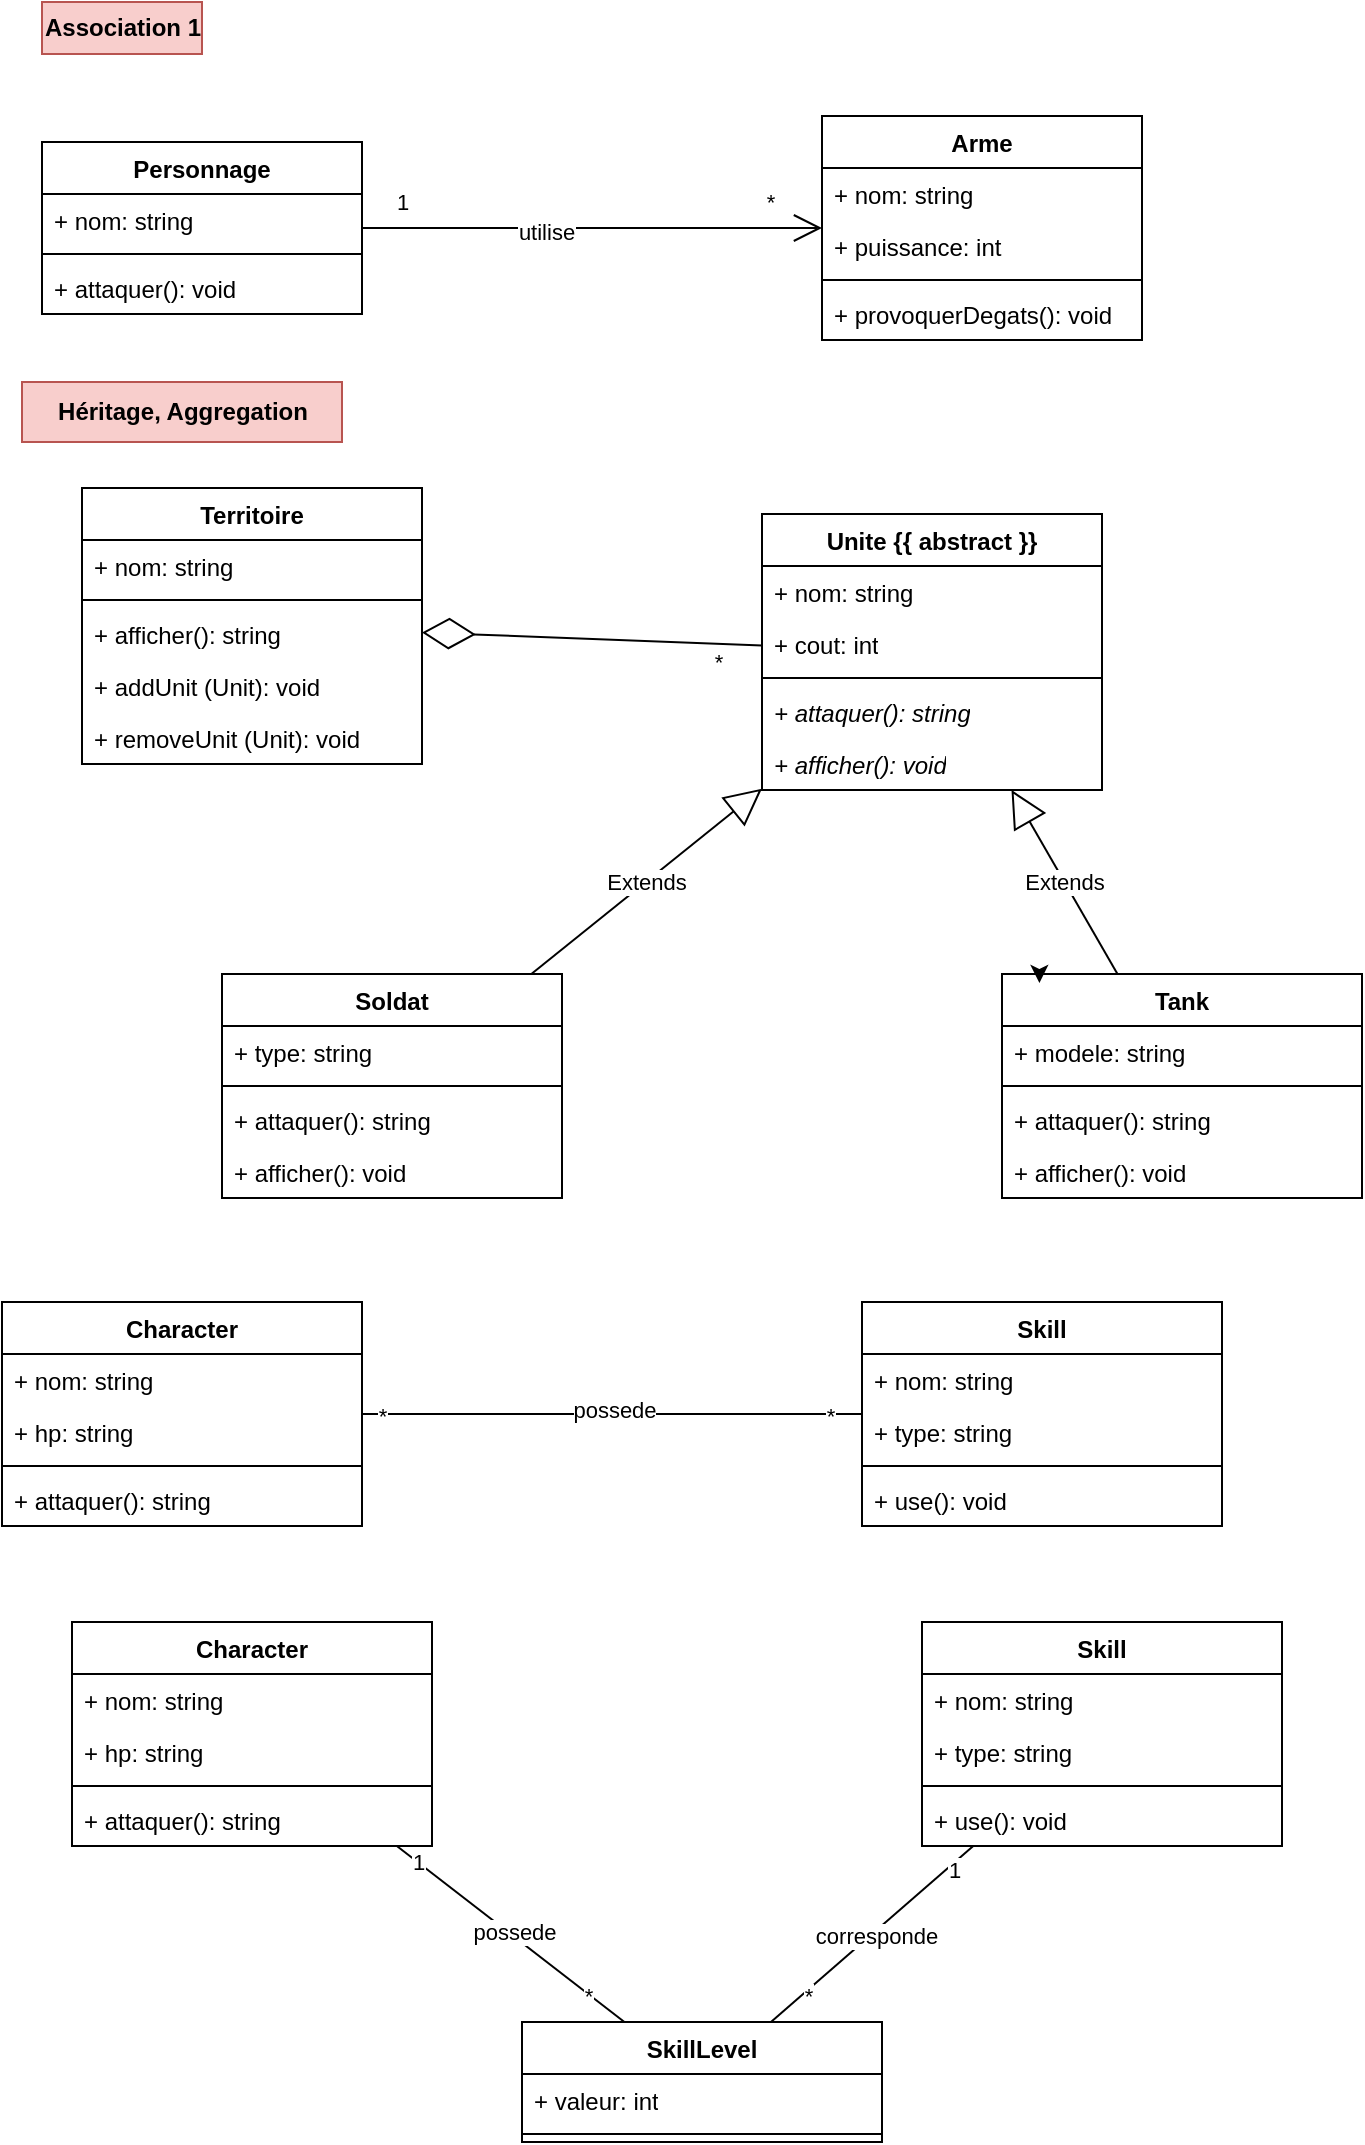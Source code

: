 <mxfile>
    <diagram name="Page-1" id="aN8ZIyzXkwRXm69rHZbp">
        <mxGraphModel dx="693" dy="434" grid="1" gridSize="10" guides="1" tooltips="1" connect="1" arrows="1" fold="1" page="1" pageScale="1" pageWidth="827" pageHeight="1169" math="0" shadow="0">
            <root>
                <mxCell id="0"/>
                <mxCell id="1" parent="0"/>
                <mxCell id="aUz_ZK9BbRg5ZtyEk44K-5" value="Personnage" style="swimlane;fontStyle=1;align=center;verticalAlign=top;childLayout=stackLayout;horizontal=1;startSize=26;horizontalStack=0;resizeParent=1;resizeParentMax=0;resizeLast=0;collapsible=1;marginBottom=0;whiteSpace=wrap;html=1;" parent="1" vertex="1">
                    <mxGeometry x="110" y="110" width="160" height="86" as="geometry"/>
                </mxCell>
                <mxCell id="aUz_ZK9BbRg5ZtyEk44K-6" value="+ nom: string" style="text;strokeColor=none;fillColor=none;align=left;verticalAlign=top;spacingLeft=4;spacingRight=4;overflow=hidden;rotatable=0;points=[[0,0.5],[1,0.5]];portConstraint=eastwest;whiteSpace=wrap;html=1;" parent="aUz_ZK9BbRg5ZtyEk44K-5" vertex="1">
                    <mxGeometry y="26" width="160" height="26" as="geometry"/>
                </mxCell>
                <mxCell id="aUz_ZK9BbRg5ZtyEk44K-7" value="" style="line;strokeWidth=1;fillColor=none;align=left;verticalAlign=middle;spacingTop=-1;spacingLeft=3;spacingRight=3;rotatable=0;labelPosition=right;points=[];portConstraint=eastwest;strokeColor=inherit;" parent="aUz_ZK9BbRg5ZtyEk44K-5" vertex="1">
                    <mxGeometry y="52" width="160" height="8" as="geometry"/>
                </mxCell>
                <mxCell id="aUz_ZK9BbRg5ZtyEk44K-8" value="+ attaquer(): void" style="text;strokeColor=none;fillColor=none;align=left;verticalAlign=top;spacingLeft=4;spacingRight=4;overflow=hidden;rotatable=0;points=[[0,0.5],[1,0.5]];portConstraint=eastwest;whiteSpace=wrap;html=1;" parent="aUz_ZK9BbRg5ZtyEk44K-5" vertex="1">
                    <mxGeometry y="60" width="160" height="26" as="geometry"/>
                </mxCell>
                <mxCell id="aUz_ZK9BbRg5ZtyEk44K-9" value="Arme" style="swimlane;fontStyle=1;align=center;verticalAlign=top;childLayout=stackLayout;horizontal=1;startSize=26;horizontalStack=0;resizeParent=1;resizeParentMax=0;resizeLast=0;collapsible=1;marginBottom=0;whiteSpace=wrap;html=1;" parent="1" vertex="1">
                    <mxGeometry x="500" y="97" width="160" height="112" as="geometry"/>
                </mxCell>
                <mxCell id="aUz_ZK9BbRg5ZtyEk44K-10" value="+ nom: string" style="text;strokeColor=none;fillColor=none;align=left;verticalAlign=top;spacingLeft=4;spacingRight=4;overflow=hidden;rotatable=0;points=[[0,0.5],[1,0.5]];portConstraint=eastwest;whiteSpace=wrap;html=1;" parent="aUz_ZK9BbRg5ZtyEk44K-9" vertex="1">
                    <mxGeometry y="26" width="160" height="26" as="geometry"/>
                </mxCell>
                <mxCell id="aUz_ZK9BbRg5ZtyEk44K-17" value="+ puissance: int" style="text;strokeColor=none;fillColor=none;align=left;verticalAlign=top;spacingLeft=4;spacingRight=4;overflow=hidden;rotatable=0;points=[[0,0.5],[1,0.5]];portConstraint=eastwest;whiteSpace=wrap;html=1;" parent="aUz_ZK9BbRg5ZtyEk44K-9" vertex="1">
                    <mxGeometry y="52" width="160" height="26" as="geometry"/>
                </mxCell>
                <mxCell id="aUz_ZK9BbRg5ZtyEk44K-11" value="" style="line;strokeWidth=1;fillColor=none;align=left;verticalAlign=middle;spacingTop=-1;spacingLeft=3;spacingRight=3;rotatable=0;labelPosition=right;points=[];portConstraint=eastwest;strokeColor=inherit;" parent="aUz_ZK9BbRg5ZtyEk44K-9" vertex="1">
                    <mxGeometry y="78" width="160" height="8" as="geometry"/>
                </mxCell>
                <mxCell id="aUz_ZK9BbRg5ZtyEk44K-12" value="+ provoquerDegats(): void" style="text;strokeColor=none;fillColor=none;align=left;verticalAlign=top;spacingLeft=4;spacingRight=4;overflow=hidden;rotatable=0;points=[[0,0.5],[1,0.5]];portConstraint=eastwest;whiteSpace=wrap;html=1;" parent="aUz_ZK9BbRg5ZtyEk44K-9" vertex="1">
                    <mxGeometry y="86" width="160" height="26" as="geometry"/>
                </mxCell>
                <mxCell id="aUz_ZK9BbRg5ZtyEk44K-13" value="" style="endArrow=open;endFill=1;endSize=12;html=1;rounded=0;" parent="1" source="aUz_ZK9BbRg5ZtyEk44K-5" target="aUz_ZK9BbRg5ZtyEk44K-9" edge="1">
                    <mxGeometry width="160" relative="1" as="geometry">
                        <mxPoint x="330" y="250" as="sourcePoint"/>
                        <mxPoint x="490" y="250" as="targetPoint"/>
                    </mxGeometry>
                </mxCell>
                <mxCell id="aUz_ZK9BbRg5ZtyEk44K-14" value="utilise" style="edgeLabel;html=1;align=center;verticalAlign=middle;resizable=0;points=[];" parent="aUz_ZK9BbRg5ZtyEk44K-13" vertex="1" connectable="0">
                    <mxGeometry x="-0.198" y="-2" relative="1" as="geometry">
                        <mxPoint as="offset"/>
                    </mxGeometry>
                </mxCell>
                <mxCell id="aUz_ZK9BbRg5ZtyEk44K-15" value="*" style="edgeLabel;html=1;align=center;verticalAlign=middle;resizable=0;points=[];" parent="aUz_ZK9BbRg5ZtyEk44K-13" vertex="1" connectable="0">
                    <mxGeometry x="0.768" y="1" relative="1" as="geometry">
                        <mxPoint y="-12" as="offset"/>
                    </mxGeometry>
                </mxCell>
                <mxCell id="aUz_ZK9BbRg5ZtyEk44K-16" value="1" style="edgeLabel;html=1;align=center;verticalAlign=middle;resizable=0;points=[];" parent="aUz_ZK9BbRg5ZtyEk44K-13" vertex="1" connectable="0">
                    <mxGeometry x="-0.919" y="-2" relative="1" as="geometry">
                        <mxPoint x="10" y="-15" as="offset"/>
                    </mxGeometry>
                </mxCell>
                <mxCell id="zJZkMIfIbWRu1AFllGiO-1" value="Territoire" style="swimlane;fontStyle=1;align=center;verticalAlign=top;childLayout=stackLayout;horizontal=1;startSize=26;horizontalStack=0;resizeParent=1;resizeParentMax=0;resizeLast=0;collapsible=1;marginBottom=0;whiteSpace=wrap;html=1;" parent="1" vertex="1">
                    <mxGeometry x="130" y="283" width="170" height="138" as="geometry"/>
                </mxCell>
                <mxCell id="zJZkMIfIbWRu1AFllGiO-2" value="+ nom: string" style="text;strokeColor=none;fillColor=none;align=left;verticalAlign=top;spacingLeft=4;spacingRight=4;overflow=hidden;rotatable=0;points=[[0,0.5],[1,0.5]];portConstraint=eastwest;whiteSpace=wrap;html=1;" parent="zJZkMIfIbWRu1AFllGiO-1" vertex="1">
                    <mxGeometry y="26" width="170" height="26" as="geometry"/>
                </mxCell>
                <mxCell id="zJZkMIfIbWRu1AFllGiO-3" value="" style="line;strokeWidth=1;fillColor=none;align=left;verticalAlign=middle;spacingTop=-1;spacingLeft=3;spacingRight=3;rotatable=0;labelPosition=right;points=[];portConstraint=eastwest;strokeColor=inherit;" parent="zJZkMIfIbWRu1AFllGiO-1" vertex="1">
                    <mxGeometry y="52" width="170" height="8" as="geometry"/>
                </mxCell>
                <mxCell id="zJZkMIfIbWRu1AFllGiO-4" value="+ afficher(): string" style="text;strokeColor=none;fillColor=none;align=left;verticalAlign=top;spacingLeft=4;spacingRight=4;overflow=hidden;rotatable=0;points=[[0,0.5],[1,0.5]];portConstraint=eastwest;whiteSpace=wrap;html=1;" parent="zJZkMIfIbWRu1AFllGiO-1" vertex="1">
                    <mxGeometry y="60" width="170" height="26" as="geometry"/>
                </mxCell>
                <mxCell id="zJZkMIfIbWRu1AFllGiO-28" value="+ addUnit (Unit): void" style="text;strokeColor=none;fillColor=none;align=left;verticalAlign=top;spacingLeft=4;spacingRight=4;overflow=hidden;rotatable=0;points=[[0,0.5],[1,0.5]];portConstraint=eastwest;whiteSpace=wrap;html=1;" parent="zJZkMIfIbWRu1AFllGiO-1" vertex="1">
                    <mxGeometry y="86" width="170" height="26" as="geometry"/>
                </mxCell>
                <mxCell id="zJZkMIfIbWRu1AFllGiO-29" value="+ removeUnit (Unit): void" style="text;strokeColor=none;fillColor=none;align=left;verticalAlign=top;spacingLeft=4;spacingRight=4;overflow=hidden;rotatable=0;points=[[0,0.5],[1,0.5]];portConstraint=eastwest;whiteSpace=wrap;html=1;" parent="zJZkMIfIbWRu1AFllGiO-1" vertex="1">
                    <mxGeometry y="112" width="170" height="26" as="geometry"/>
                </mxCell>
                <mxCell id="zJZkMIfIbWRu1AFllGiO-5" value="Unite {{ abstract }}" style="swimlane;fontStyle=1;align=center;verticalAlign=top;childLayout=stackLayout;horizontal=1;startSize=26;horizontalStack=0;resizeParent=1;resizeParentMax=0;resizeLast=0;collapsible=1;marginBottom=0;whiteSpace=wrap;html=1;" parent="1" vertex="1">
                    <mxGeometry x="470" y="296" width="170" height="138" as="geometry"/>
                </mxCell>
                <mxCell id="zJZkMIfIbWRu1AFllGiO-6" value="+ nom: string" style="text;strokeColor=none;fillColor=none;align=left;verticalAlign=top;spacingLeft=4;spacingRight=4;overflow=hidden;rotatable=0;points=[[0,0.5],[1,0.5]];portConstraint=eastwest;whiteSpace=wrap;html=1;" parent="zJZkMIfIbWRu1AFllGiO-5" vertex="1">
                    <mxGeometry y="26" width="170" height="26" as="geometry"/>
                </mxCell>
                <mxCell id="zJZkMIfIbWRu1AFllGiO-20" value="+ cout: int" style="text;strokeColor=none;fillColor=none;align=left;verticalAlign=top;spacingLeft=4;spacingRight=4;overflow=hidden;rotatable=0;points=[[0,0.5],[1,0.5]];portConstraint=eastwest;whiteSpace=wrap;html=1;" parent="zJZkMIfIbWRu1AFllGiO-5" vertex="1">
                    <mxGeometry y="52" width="170" height="26" as="geometry"/>
                </mxCell>
                <mxCell id="zJZkMIfIbWRu1AFllGiO-7" value="" style="line;strokeWidth=1;fillColor=none;align=left;verticalAlign=middle;spacingTop=-1;spacingLeft=3;spacingRight=3;rotatable=0;labelPosition=right;points=[];portConstraint=eastwest;strokeColor=inherit;" parent="zJZkMIfIbWRu1AFllGiO-5" vertex="1">
                    <mxGeometry y="78" width="170" height="8" as="geometry"/>
                </mxCell>
                <mxCell id="zJZkMIfIbWRu1AFllGiO-8" value="+ attaquer(): string" style="text;strokeColor=none;fillColor=none;align=left;verticalAlign=top;spacingLeft=4;spacingRight=4;overflow=hidden;rotatable=0;points=[[0,0.5],[1,0.5]];portConstraint=eastwest;whiteSpace=wrap;html=1;fontStyle=2" parent="zJZkMIfIbWRu1AFllGiO-5" vertex="1">
                    <mxGeometry y="86" width="170" height="26" as="geometry"/>
                </mxCell>
                <mxCell id="zJZkMIfIbWRu1AFllGiO-31" value="+ afficher(): void" style="text;strokeColor=none;fillColor=none;align=left;verticalAlign=top;spacingLeft=4;spacingRight=4;overflow=hidden;rotatable=0;points=[[0,0.5],[1,0.5]];portConstraint=eastwest;whiteSpace=wrap;html=1;fontStyle=2" parent="zJZkMIfIbWRu1AFllGiO-5" vertex="1">
                    <mxGeometry y="112" width="170" height="26" as="geometry"/>
                </mxCell>
                <mxCell id="zJZkMIfIbWRu1AFllGiO-9" value="Soldat" style="swimlane;fontStyle=1;align=center;verticalAlign=top;childLayout=stackLayout;horizontal=1;startSize=26;horizontalStack=0;resizeParent=1;resizeParentMax=0;resizeLast=0;collapsible=1;marginBottom=0;whiteSpace=wrap;html=1;" parent="1" vertex="1">
                    <mxGeometry x="200" y="526" width="170" height="112" as="geometry"/>
                </mxCell>
                <mxCell id="zJZkMIfIbWRu1AFllGiO-10" value="+ type: string" style="text;strokeColor=none;fillColor=none;align=left;verticalAlign=top;spacingLeft=4;spacingRight=4;overflow=hidden;rotatable=0;points=[[0,0.5],[1,0.5]];portConstraint=eastwest;whiteSpace=wrap;html=1;" parent="zJZkMIfIbWRu1AFllGiO-9" vertex="1">
                    <mxGeometry y="26" width="170" height="26" as="geometry"/>
                </mxCell>
                <mxCell id="zJZkMIfIbWRu1AFllGiO-11" value="" style="line;strokeWidth=1;fillColor=none;align=left;verticalAlign=middle;spacingTop=-1;spacingLeft=3;spacingRight=3;rotatable=0;labelPosition=right;points=[];portConstraint=eastwest;strokeColor=inherit;" parent="zJZkMIfIbWRu1AFllGiO-9" vertex="1">
                    <mxGeometry y="52" width="170" height="8" as="geometry"/>
                </mxCell>
                <mxCell id="zJZkMIfIbWRu1AFllGiO-12" value="+ attaquer(): string" style="text;strokeColor=none;fillColor=none;align=left;verticalAlign=top;spacingLeft=4;spacingRight=4;overflow=hidden;rotatable=0;points=[[0,0.5],[1,0.5]];portConstraint=eastwest;whiteSpace=wrap;html=1;" parent="zJZkMIfIbWRu1AFllGiO-9" vertex="1">
                    <mxGeometry y="60" width="170" height="26" as="geometry"/>
                </mxCell>
                <mxCell id="zJZkMIfIbWRu1AFllGiO-33" value="+ afficher(): void" style="text;strokeColor=none;fillColor=none;align=left;verticalAlign=top;spacingLeft=4;spacingRight=4;overflow=hidden;rotatable=0;points=[[0,0.5],[1,0.5]];portConstraint=eastwest;whiteSpace=wrap;html=1;" parent="zJZkMIfIbWRu1AFllGiO-9" vertex="1">
                    <mxGeometry y="86" width="170" height="26" as="geometry"/>
                </mxCell>
                <mxCell id="zJZkMIfIbWRu1AFllGiO-13" value="Tank" style="swimlane;fontStyle=1;align=center;verticalAlign=top;childLayout=stackLayout;horizontal=1;startSize=26;horizontalStack=0;resizeParent=1;resizeParentMax=0;resizeLast=0;collapsible=1;marginBottom=0;whiteSpace=wrap;html=1;" parent="1" vertex="1">
                    <mxGeometry x="590" y="526" width="180" height="112" as="geometry"/>
                </mxCell>
                <mxCell id="zJZkMIfIbWRu1AFllGiO-14" value="+ modele: string" style="text;strokeColor=none;fillColor=none;align=left;verticalAlign=top;spacingLeft=4;spacingRight=4;overflow=hidden;rotatable=0;points=[[0,0.5],[1,0.5]];portConstraint=eastwest;whiteSpace=wrap;html=1;" parent="zJZkMIfIbWRu1AFllGiO-13" vertex="1">
                    <mxGeometry y="26" width="180" height="26" as="geometry"/>
                </mxCell>
                <mxCell id="zJZkMIfIbWRu1AFllGiO-15" value="" style="line;strokeWidth=1;fillColor=none;align=left;verticalAlign=middle;spacingTop=-1;spacingLeft=3;spacingRight=3;rotatable=0;labelPosition=right;points=[];portConstraint=eastwest;strokeColor=inherit;" parent="zJZkMIfIbWRu1AFllGiO-13" vertex="1">
                    <mxGeometry y="52" width="180" height="8" as="geometry"/>
                </mxCell>
                <mxCell id="zJZkMIfIbWRu1AFllGiO-16" value="+ attaquer(): string" style="text;strokeColor=none;fillColor=none;align=left;verticalAlign=top;spacingLeft=4;spacingRight=4;overflow=hidden;rotatable=0;points=[[0,0.5],[1,0.5]];portConstraint=eastwest;whiteSpace=wrap;html=1;" parent="zJZkMIfIbWRu1AFllGiO-13" vertex="1">
                    <mxGeometry y="60" width="180" height="26" as="geometry"/>
                </mxCell>
                <mxCell id="zJZkMIfIbWRu1AFllGiO-34" value="+ afficher(): void" style="text;strokeColor=none;fillColor=none;align=left;verticalAlign=top;spacingLeft=4;spacingRight=4;overflow=hidden;rotatable=0;points=[[0,0.5],[1,0.5]];portConstraint=eastwest;whiteSpace=wrap;html=1;" parent="zJZkMIfIbWRu1AFllGiO-13" vertex="1">
                    <mxGeometry y="86" width="180" height="26" as="geometry"/>
                </mxCell>
                <mxCell id="zJZkMIfIbWRu1AFllGiO-22" value="Extends" style="endArrow=block;endSize=16;endFill=0;html=1;rounded=0;" parent="1" source="zJZkMIfIbWRu1AFllGiO-9" target="zJZkMIfIbWRu1AFllGiO-5" edge="1">
                    <mxGeometry width="160" relative="1" as="geometry">
                        <mxPoint x="370" y="450" as="sourcePoint"/>
                        <mxPoint x="410" y="280" as="targetPoint"/>
                    </mxGeometry>
                </mxCell>
                <mxCell id="zJZkMIfIbWRu1AFllGiO-23" value="Extends" style="endArrow=block;endSize=16;endFill=0;html=1;rounded=0;" parent="1" source="zJZkMIfIbWRu1AFllGiO-13" target="zJZkMIfIbWRu1AFllGiO-5" edge="1">
                    <mxGeometry width="160" relative="1" as="geometry">
                        <mxPoint x="510" y="508" as="sourcePoint"/>
                        <mxPoint x="590" y="380" as="targetPoint"/>
                    </mxGeometry>
                </mxCell>
                <mxCell id="zJZkMIfIbWRu1AFllGiO-24" value="" style="endArrow=diamondThin;endFill=0;endSize=24;html=1;rounded=0;" parent="1" source="zJZkMIfIbWRu1AFllGiO-5" target="zJZkMIfIbWRu1AFllGiO-1" edge="1">
                    <mxGeometry width="160" relative="1" as="geometry">
                        <mxPoint x="320" y="420" as="sourcePoint"/>
                        <mxPoint x="130" y="420" as="targetPoint"/>
                    </mxGeometry>
                </mxCell>
                <mxCell id="zJZkMIfIbWRu1AFllGiO-25" value="*" style="edgeLabel;html=1;align=center;verticalAlign=middle;resizable=0;points=[];" parent="zJZkMIfIbWRu1AFllGiO-24" vertex="1" connectable="0">
                    <mxGeometry x="-0.733" y="2" relative="1" as="geometry">
                        <mxPoint y="7" as="offset"/>
                    </mxGeometry>
                </mxCell>
                <mxCell id="zJZkMIfIbWRu1AFllGiO-26" value="Association 1" style="text;align=center;fontStyle=1;verticalAlign=middle;spacingLeft=3;spacingRight=3;strokeColor=#b85450;rotatable=0;points=[[0,0.5],[1,0.5]];portConstraint=eastwest;html=1;fillColor=#f8cecc;" parent="1" vertex="1">
                    <mxGeometry x="110" y="40" width="80" height="26" as="geometry"/>
                </mxCell>
                <mxCell id="zJZkMIfIbWRu1AFllGiO-27" value="Héritage, Aggregation" style="text;align=center;fontStyle=1;verticalAlign=middle;spacingLeft=3;spacingRight=3;strokeColor=#b85450;rotatable=0;points=[[0,0.5],[1,0.5]];portConstraint=eastwest;html=1;fillColor=#f8cecc;" parent="1" vertex="1">
                    <mxGeometry x="100" y="230" width="160" height="30" as="geometry"/>
                </mxCell>
                <mxCell id="zJZkMIfIbWRu1AFllGiO-30" style="edgeStyle=orthogonalEdgeStyle;rounded=0;orthogonalLoop=1;jettySize=auto;html=1;exitX=0.25;exitY=0;exitDx=0;exitDy=0;entryX=0.104;entryY=0.04;entryDx=0;entryDy=0;entryPerimeter=0;" parent="1" source="zJZkMIfIbWRu1AFllGiO-13" target="zJZkMIfIbWRu1AFllGiO-13" edge="1">
                    <mxGeometry relative="1" as="geometry"/>
                </mxCell>
                <mxCell id="2" value="Character" style="swimlane;fontStyle=1;align=center;verticalAlign=top;childLayout=stackLayout;horizontal=1;startSize=26;horizontalStack=0;resizeParent=1;resizeParentMax=0;resizeLast=0;collapsible=1;marginBottom=0;whiteSpace=wrap;html=1;" vertex="1" parent="1">
                    <mxGeometry x="90" y="690" width="180" height="112" as="geometry"/>
                </mxCell>
                <mxCell id="3" value="+ nom: string" style="text;strokeColor=none;fillColor=none;align=left;verticalAlign=top;spacingLeft=4;spacingRight=4;overflow=hidden;rotatable=0;points=[[0,0.5],[1,0.5]];portConstraint=eastwest;whiteSpace=wrap;html=1;" vertex="1" parent="2">
                    <mxGeometry y="26" width="180" height="26" as="geometry"/>
                </mxCell>
                <mxCell id="4" value="+ hp: string" style="text;strokeColor=none;fillColor=none;align=left;verticalAlign=top;spacingLeft=4;spacingRight=4;overflow=hidden;rotatable=0;points=[[0,0.5],[1,0.5]];portConstraint=eastwest;whiteSpace=wrap;html=1;" vertex="1" parent="2">
                    <mxGeometry y="52" width="180" height="26" as="geometry"/>
                </mxCell>
                <mxCell id="5" value="" style="line;strokeWidth=1;fillColor=none;align=left;verticalAlign=middle;spacingTop=-1;spacingLeft=3;spacingRight=3;rotatable=0;labelPosition=right;points=[];portConstraint=eastwest;strokeColor=inherit;" vertex="1" parent="2">
                    <mxGeometry y="78" width="180" height="8" as="geometry"/>
                </mxCell>
                <mxCell id="6" value="+ attaquer(): string" style="text;strokeColor=none;fillColor=none;align=left;verticalAlign=top;spacingLeft=4;spacingRight=4;overflow=hidden;rotatable=0;points=[[0,0.5],[1,0.5]];portConstraint=eastwest;whiteSpace=wrap;html=1;" vertex="1" parent="2">
                    <mxGeometry y="86" width="180" height="26" as="geometry"/>
                </mxCell>
                <mxCell id="7" value="Skill" style="swimlane;fontStyle=1;align=center;verticalAlign=top;childLayout=stackLayout;horizontal=1;startSize=26;horizontalStack=0;resizeParent=1;resizeParentMax=0;resizeLast=0;collapsible=1;marginBottom=0;whiteSpace=wrap;html=1;" vertex="1" parent="1">
                    <mxGeometry x="520" y="690" width="180" height="112" as="geometry"/>
                </mxCell>
                <mxCell id="8" value="+ nom: string" style="text;strokeColor=none;fillColor=none;align=left;verticalAlign=top;spacingLeft=4;spacingRight=4;overflow=hidden;rotatable=0;points=[[0,0.5],[1,0.5]];portConstraint=eastwest;whiteSpace=wrap;html=1;" vertex="1" parent="7">
                    <mxGeometry y="26" width="180" height="26" as="geometry"/>
                </mxCell>
                <mxCell id="9" value="+ type: string" style="text;strokeColor=none;fillColor=none;align=left;verticalAlign=top;spacingLeft=4;spacingRight=4;overflow=hidden;rotatable=0;points=[[0,0.5],[1,0.5]];portConstraint=eastwest;whiteSpace=wrap;html=1;" vertex="1" parent="7">
                    <mxGeometry y="52" width="180" height="26" as="geometry"/>
                </mxCell>
                <mxCell id="10" value="" style="line;strokeWidth=1;fillColor=none;align=left;verticalAlign=middle;spacingTop=-1;spacingLeft=3;spacingRight=3;rotatable=0;labelPosition=right;points=[];portConstraint=eastwest;strokeColor=inherit;" vertex="1" parent="7">
                    <mxGeometry y="78" width="180" height="8" as="geometry"/>
                </mxCell>
                <mxCell id="11" value="+ use(): void" style="text;strokeColor=none;fillColor=none;align=left;verticalAlign=top;spacingLeft=4;spacingRight=4;overflow=hidden;rotatable=0;points=[[0,0.5],[1,0.5]];portConstraint=eastwest;whiteSpace=wrap;html=1;" vertex="1" parent="7">
                    <mxGeometry y="86" width="180" height="26" as="geometry"/>
                </mxCell>
                <mxCell id="12" value="" style="endArrow=none;html=1;rounded=0;startFill=0;" edge="1" parent="1" source="2" target="7">
                    <mxGeometry width="50" height="50" relative="1" as="geometry">
                        <mxPoint x="400" y="760" as="sourcePoint"/>
                        <mxPoint x="450" y="710" as="targetPoint"/>
                    </mxGeometry>
                </mxCell>
                <mxCell id="13" value="possede" style="edgeLabel;html=1;align=center;verticalAlign=middle;resizable=0;points=[];" vertex="1" connectable="0" parent="12">
                    <mxGeometry x="0.006" y="2" relative="1" as="geometry">
                        <mxPoint as="offset"/>
                    </mxGeometry>
                </mxCell>
                <mxCell id="14" value="*" style="edgeLabel;html=1;align=center;verticalAlign=middle;resizable=0;points=[];" vertex="1" connectable="0" parent="12">
                    <mxGeometry x="0.873" y="-1" relative="1" as="geometry">
                        <mxPoint as="offset"/>
                    </mxGeometry>
                </mxCell>
                <mxCell id="15" value="*" style="edgeLabel;html=1;align=center;verticalAlign=middle;resizable=0;points=[];" vertex="1" connectable="0" parent="12">
                    <mxGeometry x="-0.918" y="-1" relative="1" as="geometry">
                        <mxPoint as="offset"/>
                    </mxGeometry>
                </mxCell>
                <mxCell id="16" value="Character" style="swimlane;fontStyle=1;align=center;verticalAlign=top;childLayout=stackLayout;horizontal=1;startSize=26;horizontalStack=0;resizeParent=1;resizeParentMax=0;resizeLast=0;collapsible=1;marginBottom=0;whiteSpace=wrap;html=1;" vertex="1" parent="1">
                    <mxGeometry x="125" y="850" width="180" height="112" as="geometry"/>
                </mxCell>
                <mxCell id="17" value="+ nom: string" style="text;strokeColor=none;fillColor=none;align=left;verticalAlign=top;spacingLeft=4;spacingRight=4;overflow=hidden;rotatable=0;points=[[0,0.5],[1,0.5]];portConstraint=eastwest;whiteSpace=wrap;html=1;" vertex="1" parent="16">
                    <mxGeometry y="26" width="180" height="26" as="geometry"/>
                </mxCell>
                <mxCell id="18" value="+ hp: string" style="text;strokeColor=none;fillColor=none;align=left;verticalAlign=top;spacingLeft=4;spacingRight=4;overflow=hidden;rotatable=0;points=[[0,0.5],[1,0.5]];portConstraint=eastwest;whiteSpace=wrap;html=1;" vertex="1" parent="16">
                    <mxGeometry y="52" width="180" height="26" as="geometry"/>
                </mxCell>
                <mxCell id="19" value="" style="line;strokeWidth=1;fillColor=none;align=left;verticalAlign=middle;spacingTop=-1;spacingLeft=3;spacingRight=3;rotatable=0;labelPosition=right;points=[];portConstraint=eastwest;strokeColor=inherit;" vertex="1" parent="16">
                    <mxGeometry y="78" width="180" height="8" as="geometry"/>
                </mxCell>
                <mxCell id="20" value="+ attaquer(): string" style="text;strokeColor=none;fillColor=none;align=left;verticalAlign=top;spacingLeft=4;spacingRight=4;overflow=hidden;rotatable=0;points=[[0,0.5],[1,0.5]];portConstraint=eastwest;whiteSpace=wrap;html=1;" vertex="1" parent="16">
                    <mxGeometry y="86" width="180" height="26" as="geometry"/>
                </mxCell>
                <mxCell id="21" value="Skill" style="swimlane;fontStyle=1;align=center;verticalAlign=top;childLayout=stackLayout;horizontal=1;startSize=26;horizontalStack=0;resizeParent=1;resizeParentMax=0;resizeLast=0;collapsible=1;marginBottom=0;whiteSpace=wrap;html=1;" vertex="1" parent="1">
                    <mxGeometry x="550" y="850" width="180" height="112" as="geometry"/>
                </mxCell>
                <mxCell id="22" value="+ nom: string" style="text;strokeColor=none;fillColor=none;align=left;verticalAlign=top;spacingLeft=4;spacingRight=4;overflow=hidden;rotatable=0;points=[[0,0.5],[1,0.5]];portConstraint=eastwest;whiteSpace=wrap;html=1;" vertex="1" parent="21">
                    <mxGeometry y="26" width="180" height="26" as="geometry"/>
                </mxCell>
                <mxCell id="23" value="+ type: string" style="text;strokeColor=none;fillColor=none;align=left;verticalAlign=top;spacingLeft=4;spacingRight=4;overflow=hidden;rotatable=0;points=[[0,0.5],[1,0.5]];portConstraint=eastwest;whiteSpace=wrap;html=1;" vertex="1" parent="21">
                    <mxGeometry y="52" width="180" height="26" as="geometry"/>
                </mxCell>
                <mxCell id="24" value="" style="line;strokeWidth=1;fillColor=none;align=left;verticalAlign=middle;spacingTop=-1;spacingLeft=3;spacingRight=3;rotatable=0;labelPosition=right;points=[];portConstraint=eastwest;strokeColor=inherit;" vertex="1" parent="21">
                    <mxGeometry y="78" width="180" height="8" as="geometry"/>
                </mxCell>
                <mxCell id="25" value="+ use(): void" style="text;strokeColor=none;fillColor=none;align=left;verticalAlign=top;spacingLeft=4;spacingRight=4;overflow=hidden;rotatable=0;points=[[0,0.5],[1,0.5]];portConstraint=eastwest;whiteSpace=wrap;html=1;" vertex="1" parent="21">
                    <mxGeometry y="86" width="180" height="26" as="geometry"/>
                </mxCell>
                <mxCell id="26" value="SkillLevel" style="swimlane;fontStyle=1;align=center;verticalAlign=top;childLayout=stackLayout;horizontal=1;startSize=26;horizontalStack=0;resizeParent=1;resizeParentMax=0;resizeLast=0;collapsible=1;marginBottom=0;whiteSpace=wrap;html=1;" vertex="1" parent="1">
                    <mxGeometry x="350" y="1050" width="180" height="60" as="geometry"/>
                </mxCell>
                <mxCell id="27" value="+ valeur: int" style="text;strokeColor=none;fillColor=none;align=left;verticalAlign=top;spacingLeft=4;spacingRight=4;overflow=hidden;rotatable=0;points=[[0,0.5],[1,0.5]];portConstraint=eastwest;whiteSpace=wrap;html=1;" vertex="1" parent="26">
                    <mxGeometry y="26" width="180" height="26" as="geometry"/>
                </mxCell>
                <mxCell id="28" value="" style="line;strokeWidth=1;fillColor=none;align=left;verticalAlign=middle;spacingTop=-1;spacingLeft=3;spacingRight=3;rotatable=0;labelPosition=right;points=[];portConstraint=eastwest;strokeColor=inherit;" vertex="1" parent="26">
                    <mxGeometry y="52" width="180" height="8" as="geometry"/>
                </mxCell>
                <mxCell id="29" value="" style="endArrow=none;html=1;rounded=0;startFill=0;" edge="1" parent="1" source="16" target="26">
                    <mxGeometry width="50" height="50" relative="1" as="geometry">
                        <mxPoint x="210" y="1000" as="sourcePoint"/>
                        <mxPoint x="460" y="1000" as="targetPoint"/>
                    </mxGeometry>
                </mxCell>
                <mxCell id="30" value="possede" style="edgeLabel;html=1;align=center;verticalAlign=middle;resizable=0;points=[];" vertex="1" connectable="0" parent="29">
                    <mxGeometry x="0.006" y="2" relative="1" as="geometry">
                        <mxPoint as="offset"/>
                    </mxGeometry>
                </mxCell>
                <mxCell id="31" value="1" style="edgeLabel;html=1;align=center;verticalAlign=middle;resizable=0;points=[];" vertex="1" connectable="0" parent="29">
                    <mxGeometry x="-0.829" relative="1" as="geometry">
                        <mxPoint as="offset"/>
                    </mxGeometry>
                </mxCell>
                <mxCell id="32" value="*" style="edgeLabel;html=1;align=center;verticalAlign=middle;resizable=0;points=[];" vertex="1" connectable="0" parent="29">
                    <mxGeometry x="0.679" y="-1" relative="1" as="geometry">
                        <mxPoint as="offset"/>
                    </mxGeometry>
                </mxCell>
                <mxCell id="33" value="" style="endArrow=none;html=1;rounded=0;startFill=0;" edge="1" parent="1" source="21" target="26">
                    <mxGeometry width="50" height="50" relative="1" as="geometry">
                        <mxPoint x="440" y="980" as="sourcePoint"/>
                        <mxPoint x="554" y="1068" as="targetPoint"/>
                    </mxGeometry>
                </mxCell>
                <mxCell id="34" value="corresponde" style="edgeLabel;html=1;align=center;verticalAlign=middle;resizable=0;points=[];" vertex="1" connectable="0" parent="33">
                    <mxGeometry x="-0.007" y="2" relative="1" as="geometry">
                        <mxPoint as="offset"/>
                    </mxGeometry>
                </mxCell>
                <mxCell id="35" value="*" style="edgeLabel;html=1;align=center;verticalAlign=middle;resizable=0;points=[];" vertex="1" connectable="0" parent="33">
                    <mxGeometry x="0.671" y="2" relative="1" as="geometry">
                        <mxPoint as="offset"/>
                    </mxGeometry>
                </mxCell>
                <mxCell id="36" value="1" style="edgeLabel;html=1;align=center;verticalAlign=middle;resizable=0;points=[];" vertex="1" connectable="0" parent="33">
                    <mxGeometry x="-0.773" y="2" relative="1" as="geometry">
                        <mxPoint as="offset"/>
                    </mxGeometry>
                </mxCell>
            </root>
        </mxGraphModel>
    </diagram>
</mxfile>